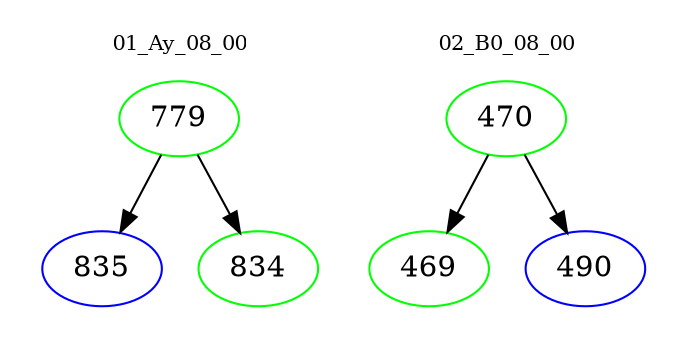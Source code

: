 digraph{
subgraph cluster_0 {
color = white
label = "01_Ay_08_00";
fontsize=10;
T0_779 [label="779", color="green"]
T0_779 -> T0_835 [color="black"]
T0_835 [label="835", color="blue"]
T0_779 -> T0_834 [color="black"]
T0_834 [label="834", color="green"]
}
subgraph cluster_1 {
color = white
label = "02_B0_08_00";
fontsize=10;
T1_470 [label="470", color="green"]
T1_470 -> T1_469 [color="black"]
T1_469 [label="469", color="green"]
T1_470 -> T1_490 [color="black"]
T1_490 [label="490", color="blue"]
}
}
